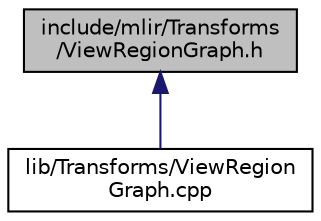 digraph "include/mlir/Transforms/ViewRegionGraph.h"
{
  bgcolor="transparent";
  edge [fontname="Helvetica",fontsize="10",labelfontname="Helvetica",labelfontsize="10"];
  node [fontname="Helvetica",fontsize="10",shape=record];
  Node6 [label="include/mlir/Transforms\l/ViewRegionGraph.h",height=0.2,width=0.4,color="black", fillcolor="grey75", style="filled", fontcolor="black"];
  Node6 -> Node7 [dir="back",color="midnightblue",fontsize="10",style="solid",fontname="Helvetica"];
  Node7 [label="lib/Transforms/ViewRegion\lGraph.cpp",height=0.2,width=0.4,color="black",URL="$ViewRegionGraph_8cpp.html"];
}
